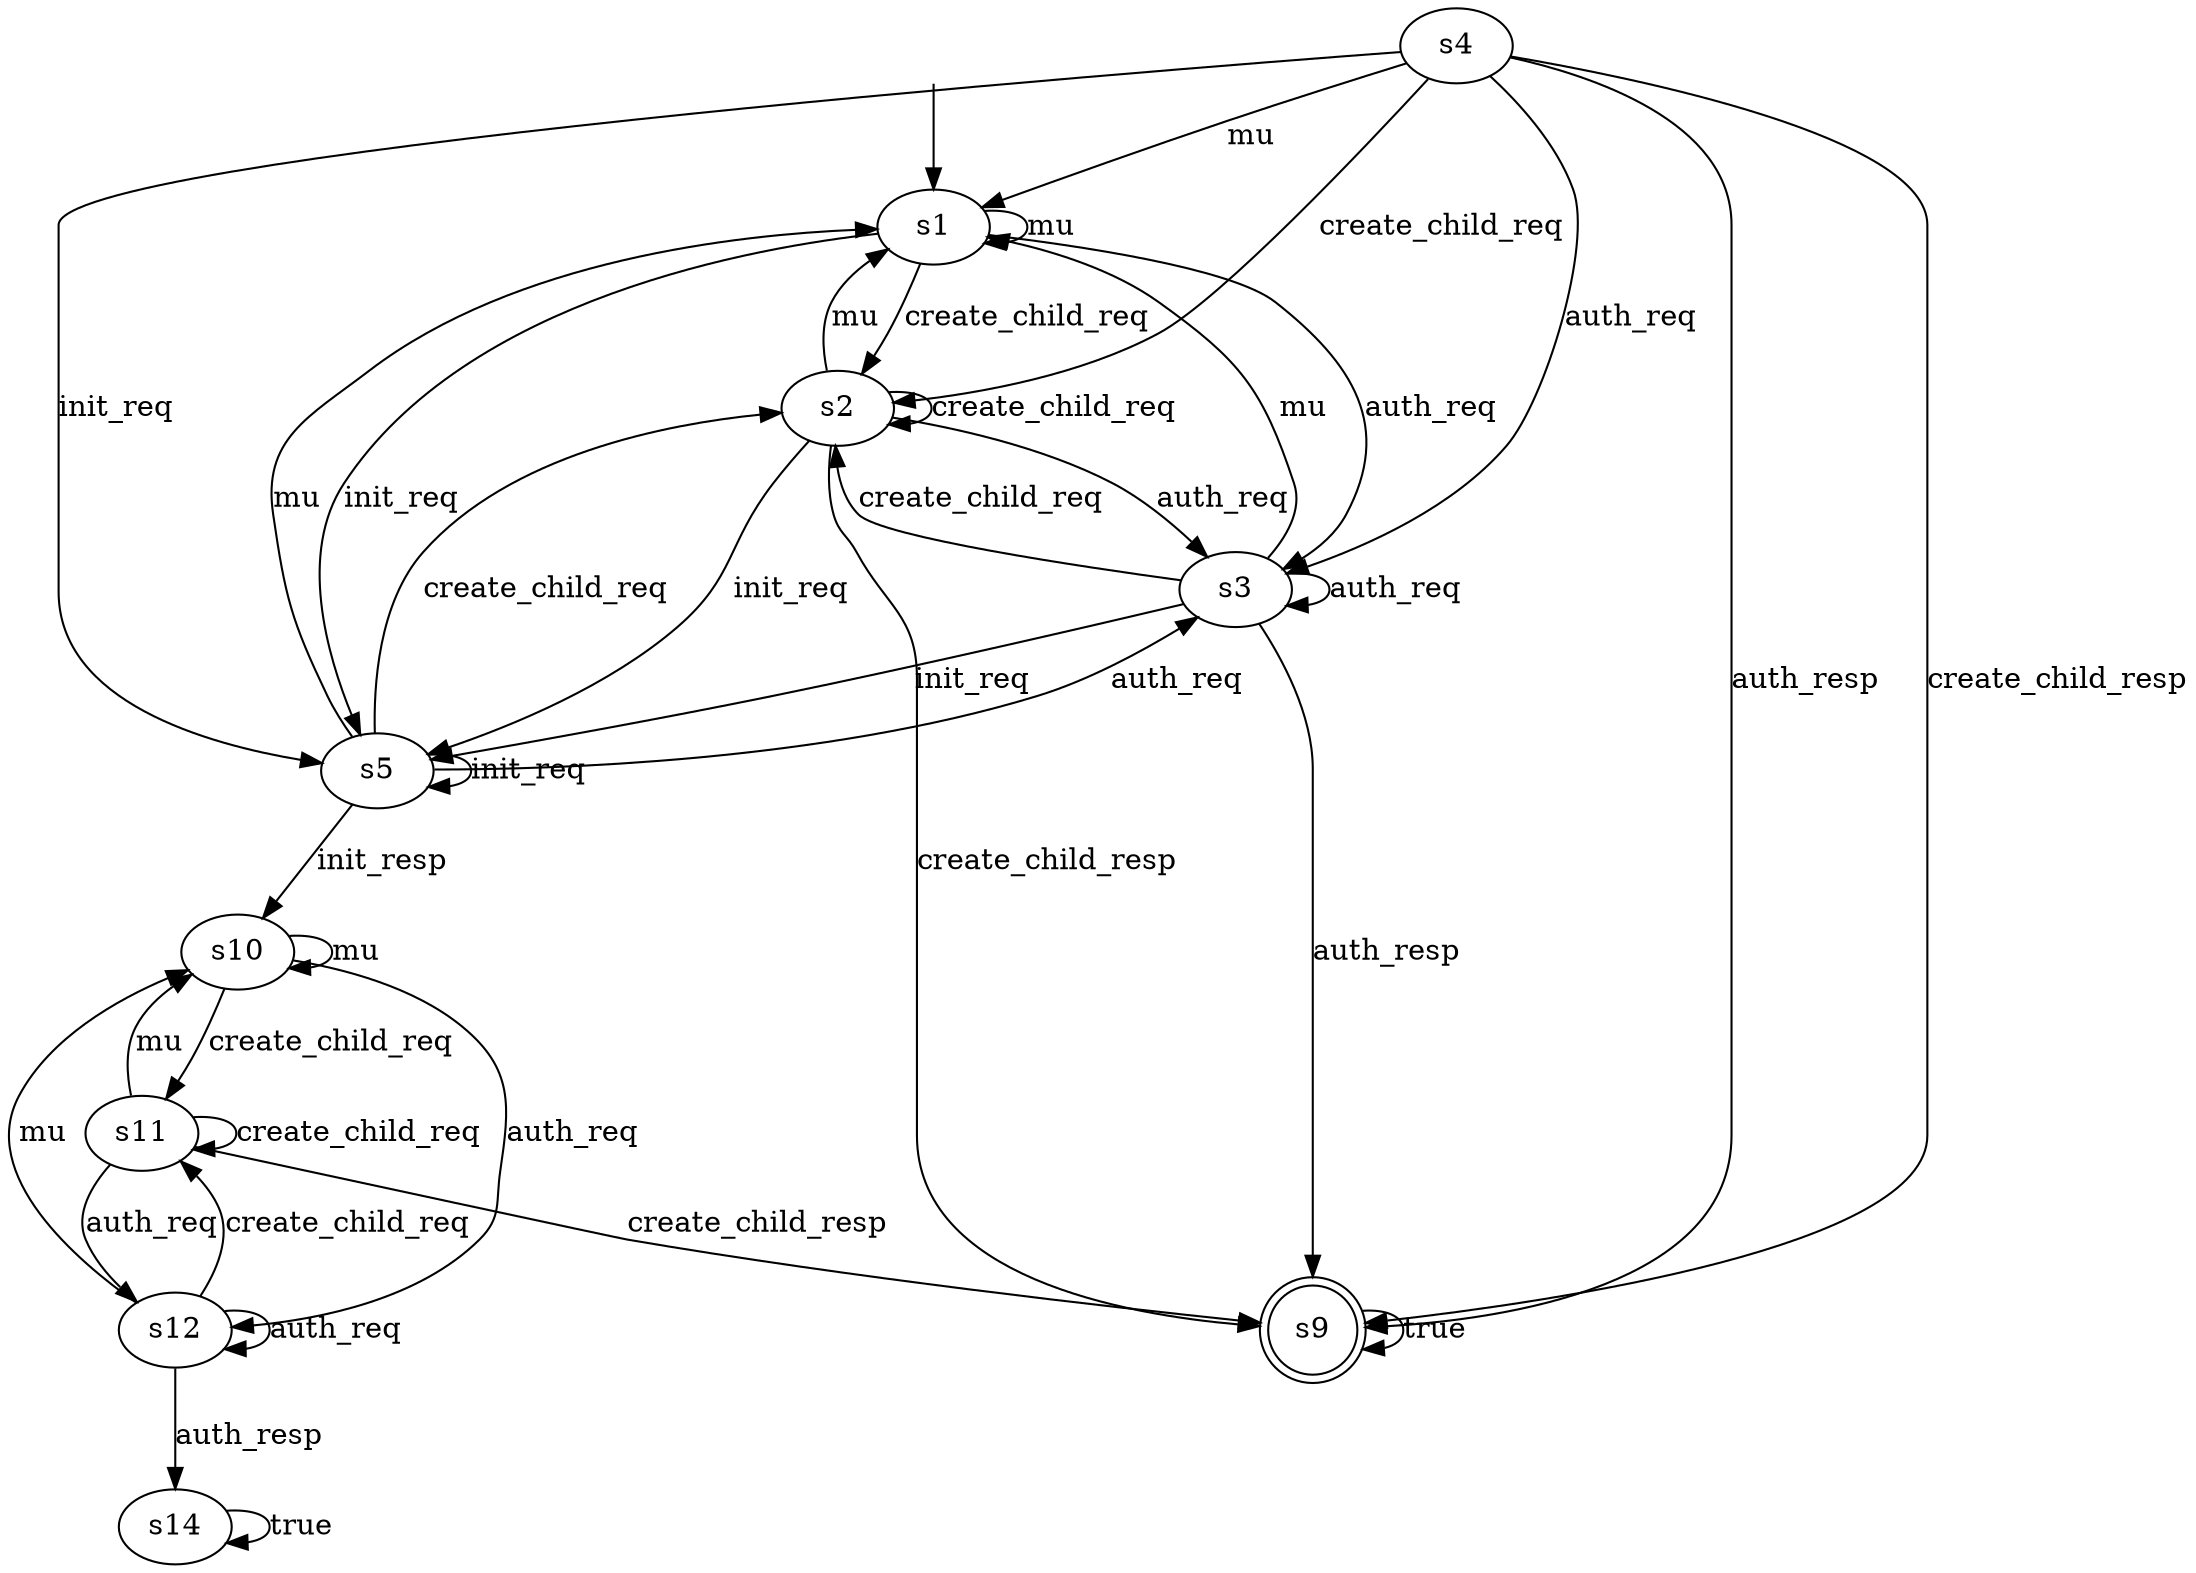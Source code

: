 digraph formula_2 {
s1 [label="s1"];
s2 [label="s2"];
s3 [label="s3"];
s4 [label="s4"];
s5 [label="s5"];
s9 [label="s9", shape=doublecircle];
s10 [label="s10"];
s11 [label="s11"];
s12 [label="s12"];
s14 [label="s14"];
s1 -> s1  [label="mu"];
s1 -> s2  [label="create_child_req"];
s1 -> s3  [label="auth_req"];
s1 -> s5  [label="init_req"];
s2 -> s1  [label="mu"];
s2 -> s9  [label="create_child_resp"];
s2 -> s2  [label="create_child_req"];
s2 -> s3  [label="auth_req"];
s2 -> s5  [label="init_req"];
s3 -> s1  [label="mu"];
s3 -> s2  [label="create_child_req"];
s3 -> s9  [label="auth_resp"];
s3 -> s3  [label="auth_req"];
s3 -> s5  [label="init_req"];
s4 -> s1  [label="mu"];
s4 -> s9  [label="create_child_resp"];
s4 -> s9  [label="auth_resp"];
s4 -> s2  [label="create_child_req"];
s4 -> s3  [label="auth_req"];
s4 -> s5  [label="init_req"];
s5 -> s1  [label="mu"];
s5 -> s2  [label="create_child_req"];
s5 -> s3  [label="auth_req"];
s5 -> s10  [label="init_resp"];
s5 -> s5  [label="init_req"];
s9 -> s9  [label="true"];
s10 -> s10  [label="mu"];
s10 -> s11  [label="create_child_req"];
s10 -> s12  [label="auth_req"];
s11 -> s10  [label="mu"];
s11 -> s9  [label="create_child_resp"];
s11 -> s11  [label="create_child_req"];
s11 -> s12  [label="auth_req"];
s12 -> s10  [label="mu"];
s12 -> s11  [label="create_child_req"];
s12 -> s14  [label="auth_resp"];
s12 -> s12  [label="auth_req"];
s14 -> s14  [label="true"];
__start0 [label="", shape=none];
__start0 -> s1  [label=""];
}
